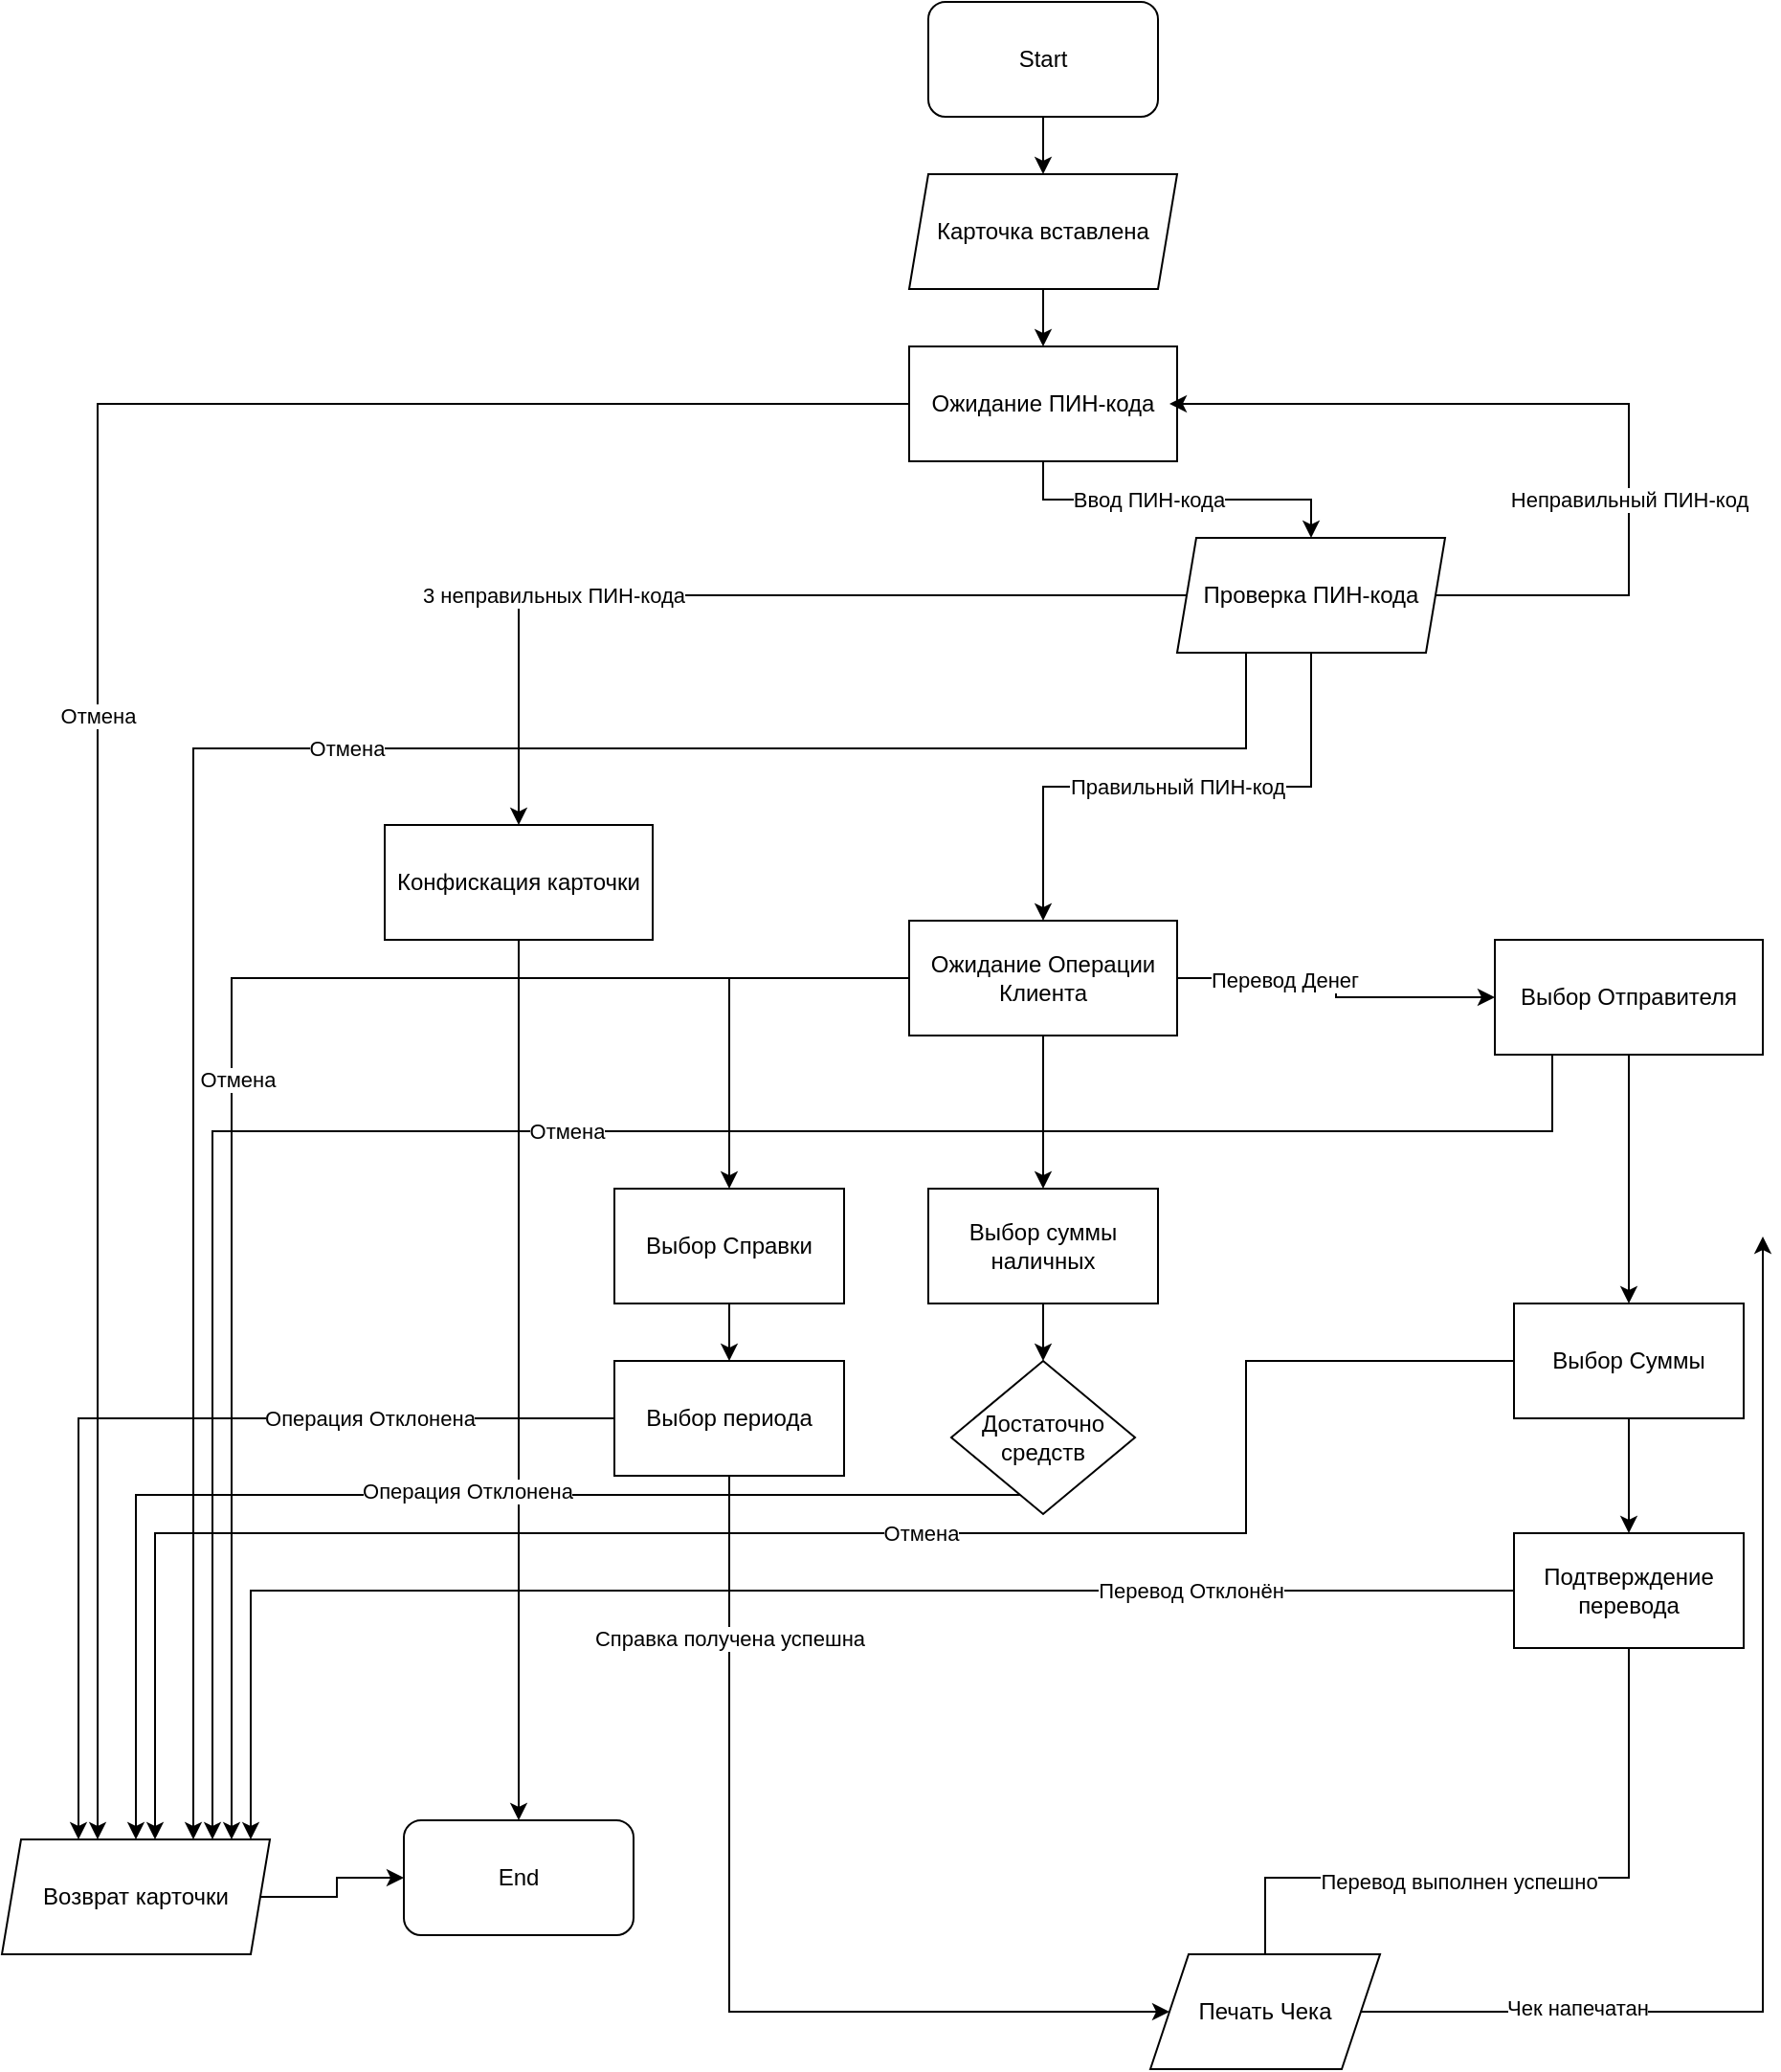 <mxfile version="16.4.6" type="github">
  <diagram id="lDVrdTSE1b3Xtm_8JWBm" name="Page-1">
    <mxGraphModel dx="1823" dy="708" grid="1" gridSize="10" guides="1" tooltips="1" connect="1" arrows="1" fold="1" page="1" pageScale="1" pageWidth="827" pageHeight="1169" math="0" shadow="0">
      <root>
        <mxCell id="0" />
        <mxCell id="1" parent="0" />
        <mxCell id="J8c03_1jTpqeIVsCipRT-32" style="edgeStyle=orthogonalEdgeStyle;rounded=0;orthogonalLoop=1;jettySize=auto;html=1;" edge="1" parent="1" source="J8c03_1jTpqeIVsCipRT-1" target="J8c03_1jTpqeIVsCipRT-14">
          <mxGeometry relative="1" as="geometry" />
        </mxCell>
        <mxCell id="J8c03_1jTpqeIVsCipRT-1" value="Start" style="rounded=1;whiteSpace=wrap;html=1;" vertex="1" parent="1">
          <mxGeometry x="354" width="120" height="60" as="geometry" />
        </mxCell>
        <mxCell id="J8c03_1jTpqeIVsCipRT-2" value="End" style="rounded=1;whiteSpace=wrap;html=1;" vertex="1" parent="1">
          <mxGeometry x="80" y="950" width="120" height="60" as="geometry" />
        </mxCell>
        <mxCell id="J8c03_1jTpqeIVsCipRT-31" style="edgeStyle=orthogonalEdgeStyle;rounded=0;orthogonalLoop=1;jettySize=auto;html=1;" edge="1" parent="1" source="J8c03_1jTpqeIVsCipRT-14" target="J8c03_1jTpqeIVsCipRT-21">
          <mxGeometry relative="1" as="geometry" />
        </mxCell>
        <mxCell id="J8c03_1jTpqeIVsCipRT-14" value="Карточка вставлена" style="shape=parallelogram;perimeter=parallelogramPerimeter;whiteSpace=wrap;html=1;fixedSize=1;size=10;" vertex="1" parent="1">
          <mxGeometry x="344" y="90" width="140" height="60" as="geometry" />
        </mxCell>
        <mxCell id="J8c03_1jTpqeIVsCipRT-39" style="edgeStyle=orthogonalEdgeStyle;rounded=0;orthogonalLoop=1;jettySize=auto;html=1;" edge="1" parent="1" source="J8c03_1jTpqeIVsCipRT-19" target="J8c03_1jTpqeIVsCipRT-2">
          <mxGeometry relative="1" as="geometry" />
        </mxCell>
        <mxCell id="J8c03_1jTpqeIVsCipRT-19" value="Возврат карточки" style="shape=parallelogram;perimeter=parallelogramPerimeter;whiteSpace=wrap;html=1;fixedSize=1;size=10;" vertex="1" parent="1">
          <mxGeometry x="-130" y="960" width="140" height="60" as="geometry" />
        </mxCell>
        <mxCell id="J8c03_1jTpqeIVsCipRT-29" style="edgeStyle=orthogonalEdgeStyle;rounded=0;orthogonalLoop=1;jettySize=auto;html=1;exitX=0.5;exitY=1;exitDx=0;exitDy=0;" edge="1" parent="1" source="J8c03_1jTpqeIVsCipRT-21" target="J8c03_1jTpqeIVsCipRT-22">
          <mxGeometry relative="1" as="geometry" />
        </mxCell>
        <mxCell id="J8c03_1jTpqeIVsCipRT-44" value="Ввод ПИН-кода" style="edgeLabel;html=1;align=center;verticalAlign=middle;resizable=0;points=[];" vertex="1" connectable="0" parent="J8c03_1jTpqeIVsCipRT-29">
          <mxGeometry x="-0.175" relative="1" as="geometry">
            <mxPoint as="offset" />
          </mxGeometry>
        </mxCell>
        <mxCell id="J8c03_1jTpqeIVsCipRT-33" value="Отмена" style="edgeStyle=orthogonalEdgeStyle;rounded=0;orthogonalLoop=1;jettySize=auto;html=1;" edge="1" parent="1" source="J8c03_1jTpqeIVsCipRT-21" target="J8c03_1jTpqeIVsCipRT-19">
          <mxGeometry relative="1" as="geometry">
            <Array as="points">
              <mxPoint x="-80" y="210" />
            </Array>
          </mxGeometry>
        </mxCell>
        <mxCell id="J8c03_1jTpqeIVsCipRT-21" value="Ожидание ПИН-кода" style="shape=parallelogram;perimeter=parallelogramPerimeter;whiteSpace=wrap;html=1;fixedSize=1;size=0;" vertex="1" parent="1">
          <mxGeometry x="344" y="180" width="140" height="60" as="geometry" />
        </mxCell>
        <mxCell id="J8c03_1jTpqeIVsCipRT-24" value="Отмена" style="edgeStyle=orthogonalEdgeStyle;rounded=0;orthogonalLoop=1;jettySize=auto;html=1;exitX=1;exitY=0.5;exitDx=0;exitDy=0;" edge="1" parent="1" source="J8c03_1jTpqeIVsCipRT-22" target="J8c03_1jTpqeIVsCipRT-19">
          <mxGeometry relative="1" as="geometry">
            <Array as="points">
              <mxPoint x="520" y="310" />
              <mxPoint x="520" y="390" />
              <mxPoint x="-30" y="390" />
            </Array>
          </mxGeometry>
        </mxCell>
        <mxCell id="J8c03_1jTpqeIVsCipRT-41" style="edgeStyle=orthogonalEdgeStyle;rounded=0;orthogonalLoop=1;jettySize=auto;html=1;" edge="1" parent="1" source="J8c03_1jTpqeIVsCipRT-22">
          <mxGeometry relative="1" as="geometry">
            <mxPoint x="480" y="210" as="targetPoint" />
            <Array as="points">
              <mxPoint x="720" y="310" />
              <mxPoint x="720" y="210" />
            </Array>
          </mxGeometry>
        </mxCell>
        <mxCell id="J8c03_1jTpqeIVsCipRT-43" value="Неправильный ПИН-код" style="edgeLabel;html=1;align=center;verticalAlign=middle;resizable=0;points=[];" vertex="1" connectable="0" parent="J8c03_1jTpqeIVsCipRT-41">
          <mxGeometry x="0.106" y="2" relative="1" as="geometry">
            <mxPoint x="43" y="48" as="offset" />
          </mxGeometry>
        </mxCell>
        <mxCell id="J8c03_1jTpqeIVsCipRT-48" style="edgeStyle=orthogonalEdgeStyle;rounded=0;orthogonalLoop=1;jettySize=auto;html=1;" edge="1" parent="1" source="J8c03_1jTpqeIVsCipRT-22" target="J8c03_1jTpqeIVsCipRT-34">
          <mxGeometry relative="1" as="geometry" />
        </mxCell>
        <mxCell id="J8c03_1jTpqeIVsCipRT-49" value="3 неправильных ПИН-кода" style="edgeLabel;html=1;align=center;verticalAlign=middle;resizable=0;points=[];" vertex="1" connectable="0" parent="J8c03_1jTpqeIVsCipRT-48">
          <mxGeometry x="0.413" relative="1" as="geometry">
            <mxPoint as="offset" />
          </mxGeometry>
        </mxCell>
        <mxCell id="J8c03_1jTpqeIVsCipRT-52" value="Правильный ПИН-код" style="edgeStyle=orthogonalEdgeStyle;rounded=0;orthogonalLoop=1;jettySize=auto;html=1;" edge="1" parent="1" source="J8c03_1jTpqeIVsCipRT-22" target="J8c03_1jTpqeIVsCipRT-45">
          <mxGeometry relative="1" as="geometry" />
        </mxCell>
        <mxCell id="J8c03_1jTpqeIVsCipRT-22" value="Проверка ПИН-кода" style="shape=parallelogram;perimeter=parallelogramPerimeter;whiteSpace=wrap;html=1;fixedSize=1;size=10;" vertex="1" parent="1">
          <mxGeometry x="484" y="280" width="140" height="60" as="geometry" />
        </mxCell>
        <mxCell id="J8c03_1jTpqeIVsCipRT-37" style="edgeStyle=orthogonalEdgeStyle;rounded=0;orthogonalLoop=1;jettySize=auto;html=1;" edge="1" parent="1" source="J8c03_1jTpqeIVsCipRT-34" target="J8c03_1jTpqeIVsCipRT-2">
          <mxGeometry relative="1" as="geometry" />
        </mxCell>
        <mxCell id="J8c03_1jTpqeIVsCipRT-34" value="Конфискация карточки" style="shape=parallelogram;perimeter=parallelogramPerimeter;whiteSpace=wrap;html=1;fixedSize=1;size=0;" vertex="1" parent="1">
          <mxGeometry x="70" y="430" width="140" height="60" as="geometry" />
        </mxCell>
        <mxCell id="J8c03_1jTpqeIVsCipRT-50" style="edgeStyle=orthogonalEdgeStyle;rounded=0;orthogonalLoop=1;jettySize=auto;html=1;" edge="1" parent="1" source="J8c03_1jTpqeIVsCipRT-45" target="J8c03_1jTpqeIVsCipRT-19">
          <mxGeometry relative="1" as="geometry">
            <Array as="points">
              <mxPoint x="-10" y="510" />
            </Array>
          </mxGeometry>
        </mxCell>
        <mxCell id="J8c03_1jTpqeIVsCipRT-51" value="Отмена" style="edgeLabel;html=1;align=center;verticalAlign=middle;resizable=0;points=[];" vertex="1" connectable="0" parent="J8c03_1jTpqeIVsCipRT-50">
          <mxGeometry x="0.013" y="3" relative="1" as="geometry">
            <mxPoint as="offset" />
          </mxGeometry>
        </mxCell>
        <mxCell id="J8c03_1jTpqeIVsCipRT-54" style="edgeStyle=orthogonalEdgeStyle;rounded=0;orthogonalLoop=1;jettySize=auto;html=1;" edge="1" parent="1" source="J8c03_1jTpqeIVsCipRT-45" target="J8c03_1jTpqeIVsCipRT-53">
          <mxGeometry relative="1" as="geometry" />
        </mxCell>
        <mxCell id="J8c03_1jTpqeIVsCipRT-55" value="Перевод Денег" style="edgeLabel;html=1;align=center;verticalAlign=middle;resizable=0;points=[];" vertex="1" connectable="0" parent="J8c03_1jTpqeIVsCipRT-54">
          <mxGeometry x="-0.38" relative="1" as="geometry">
            <mxPoint x="1" y="1" as="offset" />
          </mxGeometry>
        </mxCell>
        <mxCell id="J8c03_1jTpqeIVsCipRT-74" value="" style="edgeStyle=orthogonalEdgeStyle;rounded=0;orthogonalLoop=1;jettySize=auto;html=1;" edge="1" parent="1" source="J8c03_1jTpqeIVsCipRT-45" target="J8c03_1jTpqeIVsCipRT-73">
          <mxGeometry relative="1" as="geometry" />
        </mxCell>
        <mxCell id="J8c03_1jTpqeIVsCipRT-85" value="" style="edgeStyle=orthogonalEdgeStyle;rounded=0;orthogonalLoop=1;jettySize=auto;html=1;" edge="1" parent="1" source="J8c03_1jTpqeIVsCipRT-45" target="J8c03_1jTpqeIVsCipRT-84">
          <mxGeometry relative="1" as="geometry" />
        </mxCell>
        <mxCell id="J8c03_1jTpqeIVsCipRT-45" value="Ожидание Операции Клиента" style="shape=parallelogram;perimeter=parallelogramPerimeter;whiteSpace=wrap;html=1;fixedSize=1;size=0;" vertex="1" parent="1">
          <mxGeometry x="344" y="480" width="140" height="60" as="geometry" />
        </mxCell>
        <mxCell id="J8c03_1jTpqeIVsCipRT-58" value="" style="edgeStyle=orthogonalEdgeStyle;rounded=0;orthogonalLoop=1;jettySize=auto;html=1;" edge="1" parent="1" source="J8c03_1jTpqeIVsCipRT-53" target="J8c03_1jTpqeIVsCipRT-57">
          <mxGeometry relative="1" as="geometry" />
        </mxCell>
        <mxCell id="J8c03_1jTpqeIVsCipRT-59" value="Отмена" style="edgeStyle=orthogonalEdgeStyle;rounded=0;orthogonalLoop=1;jettySize=auto;html=1;" edge="1" parent="1" source="J8c03_1jTpqeIVsCipRT-53" target="J8c03_1jTpqeIVsCipRT-19">
          <mxGeometry relative="1" as="geometry">
            <Array as="points">
              <mxPoint x="680" y="590" />
              <mxPoint x="-20" y="590" />
            </Array>
          </mxGeometry>
        </mxCell>
        <mxCell id="J8c03_1jTpqeIVsCipRT-53" value="Выбор Отправителя" style="shape=parallelogram;perimeter=parallelogramPerimeter;whiteSpace=wrap;html=1;fixedSize=1;size=0;" vertex="1" parent="1">
          <mxGeometry x="650" y="490" width="140" height="60" as="geometry" />
        </mxCell>
        <mxCell id="J8c03_1jTpqeIVsCipRT-60" value="Отмена" style="edgeStyle=orthogonalEdgeStyle;rounded=0;orthogonalLoop=1;jettySize=auto;html=1;" edge="1" parent="1" source="J8c03_1jTpqeIVsCipRT-57" target="J8c03_1jTpqeIVsCipRT-19">
          <mxGeometry x="-0.167" relative="1" as="geometry">
            <Array as="points">
              <mxPoint x="520" y="710" />
              <mxPoint x="520" y="800" />
              <mxPoint x="-50" y="800" />
            </Array>
            <mxPoint as="offset" />
          </mxGeometry>
        </mxCell>
        <mxCell id="J8c03_1jTpqeIVsCipRT-62" value="" style="edgeStyle=orthogonalEdgeStyle;rounded=0;orthogonalLoop=1;jettySize=auto;html=1;" edge="1" parent="1" source="J8c03_1jTpqeIVsCipRT-57" target="J8c03_1jTpqeIVsCipRT-61">
          <mxGeometry relative="1" as="geometry" />
        </mxCell>
        <mxCell id="J8c03_1jTpqeIVsCipRT-57" value="Выбор Суммы" style="whiteSpace=wrap;html=1;" vertex="1" parent="1">
          <mxGeometry x="660" y="680" width="120" height="60" as="geometry" />
        </mxCell>
        <mxCell id="J8c03_1jTpqeIVsCipRT-64" value="Перевод Отклонён" style="edgeStyle=orthogonalEdgeStyle;rounded=0;orthogonalLoop=1;jettySize=auto;html=1;" edge="1" parent="1" source="J8c03_1jTpqeIVsCipRT-61" target="J8c03_1jTpqeIVsCipRT-19">
          <mxGeometry x="-0.571" relative="1" as="geometry">
            <Array as="points">
              <mxPoint y="830" />
            </Array>
            <mxPoint as="offset" />
          </mxGeometry>
        </mxCell>
        <mxCell id="J8c03_1jTpqeIVsCipRT-61" value="Подтверждение перевода" style="whiteSpace=wrap;html=1;" vertex="1" parent="1">
          <mxGeometry x="660" y="800" width="120" height="60" as="geometry" />
        </mxCell>
        <mxCell id="J8c03_1jTpqeIVsCipRT-69" style="edgeStyle=orthogonalEdgeStyle;rounded=0;orthogonalLoop=1;jettySize=auto;html=1;" edge="1" parent="1" source="J8c03_1jTpqeIVsCipRT-67">
          <mxGeometry relative="1" as="geometry">
            <mxPoint x="790" y="645" as="targetPoint" />
            <Array as="points">
              <mxPoint x="790" y="1050" />
              <mxPoint x="790" y="645" />
            </Array>
          </mxGeometry>
        </mxCell>
        <mxCell id="J8c03_1jTpqeIVsCipRT-71" value="Чек напечатан" style="edgeLabel;html=1;align=center;verticalAlign=middle;resizable=0;points=[];" vertex="1" connectable="0" parent="J8c03_1jTpqeIVsCipRT-69">
          <mxGeometry x="-0.633" y="2" relative="1" as="geometry">
            <mxPoint as="offset" />
          </mxGeometry>
        </mxCell>
        <mxCell id="J8c03_1jTpqeIVsCipRT-67" value="Печать Чека" style="shape=parallelogram;perimeter=parallelogramPerimeter;whiteSpace=wrap;html=1;fixedSize=1;" vertex="1" parent="1">
          <mxGeometry x="470" y="1020" width="120" height="60" as="geometry" />
        </mxCell>
        <mxCell id="J8c03_1jTpqeIVsCipRT-68" value="" style="edgeStyle=orthogonalEdgeStyle;rounded=0;orthogonalLoop=1;jettySize=auto;html=1;endArrow=none;" edge="1" parent="1" source="J8c03_1jTpqeIVsCipRT-61" target="J8c03_1jTpqeIVsCipRT-67">
          <mxGeometry relative="1" as="geometry">
            <mxPoint x="530" y="985" as="sourcePoint" />
            <mxPoint x="530" y="1065" as="targetPoint" />
            <Array as="points">
              <mxPoint x="720" y="980" />
              <mxPoint x="530" y="980" />
            </Array>
          </mxGeometry>
        </mxCell>
        <mxCell id="J8c03_1jTpqeIVsCipRT-70" value="Перевод выполнен успешно" style="edgeLabel;html=1;align=center;verticalAlign=middle;resizable=0;points=[];" vertex="1" connectable="0" parent="J8c03_1jTpqeIVsCipRT-68">
          <mxGeometry x="0.196" y="2" relative="1" as="geometry">
            <mxPoint as="offset" />
          </mxGeometry>
        </mxCell>
        <mxCell id="J8c03_1jTpqeIVsCipRT-76" value="" style="edgeStyle=orthogonalEdgeStyle;rounded=0;orthogonalLoop=1;jettySize=auto;html=1;" edge="1" parent="1" source="J8c03_1jTpqeIVsCipRT-73" target="J8c03_1jTpqeIVsCipRT-75">
          <mxGeometry relative="1" as="geometry" />
        </mxCell>
        <mxCell id="J8c03_1jTpqeIVsCipRT-73" value="Выбор Справки" style="whiteSpace=wrap;html=1;" vertex="1" parent="1">
          <mxGeometry x="190" y="620" width="120" height="60" as="geometry" />
        </mxCell>
        <mxCell id="J8c03_1jTpqeIVsCipRT-79" style="edgeStyle=orthogonalEdgeStyle;rounded=0;orthogonalLoop=1;jettySize=auto;html=1;" edge="1" parent="1" source="J8c03_1jTpqeIVsCipRT-75" target="J8c03_1jTpqeIVsCipRT-19">
          <mxGeometry relative="1" as="geometry">
            <Array as="points">
              <mxPoint x="-90" y="740" />
            </Array>
          </mxGeometry>
        </mxCell>
        <mxCell id="J8c03_1jTpqeIVsCipRT-80" value="Операция Отклонена" style="edgeLabel;html=1;align=center;verticalAlign=middle;resizable=0;points=[];" vertex="1" connectable="0" parent="J8c03_1jTpqeIVsCipRT-79">
          <mxGeometry x="-0.488" relative="1" as="geometry">
            <mxPoint as="offset" />
          </mxGeometry>
        </mxCell>
        <mxCell id="J8c03_1jTpqeIVsCipRT-81" style="edgeStyle=orthogonalEdgeStyle;rounded=0;orthogonalLoop=1;jettySize=auto;html=1;" edge="1" parent="1" source="J8c03_1jTpqeIVsCipRT-75" target="J8c03_1jTpqeIVsCipRT-67">
          <mxGeometry relative="1" as="geometry">
            <Array as="points">
              <mxPoint x="250" y="1050" />
            </Array>
          </mxGeometry>
        </mxCell>
        <mxCell id="J8c03_1jTpqeIVsCipRT-82" value="Справка получена успешна" style="edgeLabel;html=1;align=center;verticalAlign=middle;resizable=0;points=[];" vertex="1" connectable="0" parent="J8c03_1jTpqeIVsCipRT-81">
          <mxGeometry x="-0.667" relative="1" as="geometry">
            <mxPoint as="offset" />
          </mxGeometry>
        </mxCell>
        <mxCell id="J8c03_1jTpqeIVsCipRT-75" value="Выбор периода" style="whiteSpace=wrap;html=1;" vertex="1" parent="1">
          <mxGeometry x="190" y="710" width="120" height="60" as="geometry" />
        </mxCell>
        <mxCell id="J8c03_1jTpqeIVsCipRT-88" value="" style="edgeStyle=orthogonalEdgeStyle;rounded=0;orthogonalLoop=1;jettySize=auto;html=1;" edge="1" parent="1" source="J8c03_1jTpqeIVsCipRT-84" target="J8c03_1jTpqeIVsCipRT-87">
          <mxGeometry relative="1" as="geometry" />
        </mxCell>
        <mxCell id="J8c03_1jTpqeIVsCipRT-84" value="Выбор суммы наличных" style="whiteSpace=wrap;html=1;" vertex="1" parent="1">
          <mxGeometry x="354" y="620" width="120" height="60" as="geometry" />
        </mxCell>
        <mxCell id="J8c03_1jTpqeIVsCipRT-89" style="edgeStyle=orthogonalEdgeStyle;rounded=0;orthogonalLoop=1;jettySize=auto;html=1;" edge="1" parent="1" source="J8c03_1jTpqeIVsCipRT-87" target="J8c03_1jTpqeIVsCipRT-19">
          <mxGeometry relative="1" as="geometry">
            <mxPoint x="-70" y="950" as="targetPoint" />
            <Array as="points">
              <mxPoint x="-60" y="780" />
            </Array>
          </mxGeometry>
        </mxCell>
        <mxCell id="J8c03_1jTpqeIVsCipRT-90" value="Операция Отклонена" style="edgeLabel;html=1;align=center;verticalAlign=middle;resizable=0;points=[];" vertex="1" connectable="0" parent="J8c03_1jTpqeIVsCipRT-89">
          <mxGeometry x="-0.099" y="-2" relative="1" as="geometry">
            <mxPoint as="offset" />
          </mxGeometry>
        </mxCell>
        <mxCell id="J8c03_1jTpqeIVsCipRT-87" value="Достаточно средств" style="rhombus;whiteSpace=wrap;html=1;" vertex="1" parent="1">
          <mxGeometry x="366" y="710" width="96" height="80" as="geometry" />
        </mxCell>
      </root>
    </mxGraphModel>
  </diagram>
</mxfile>
